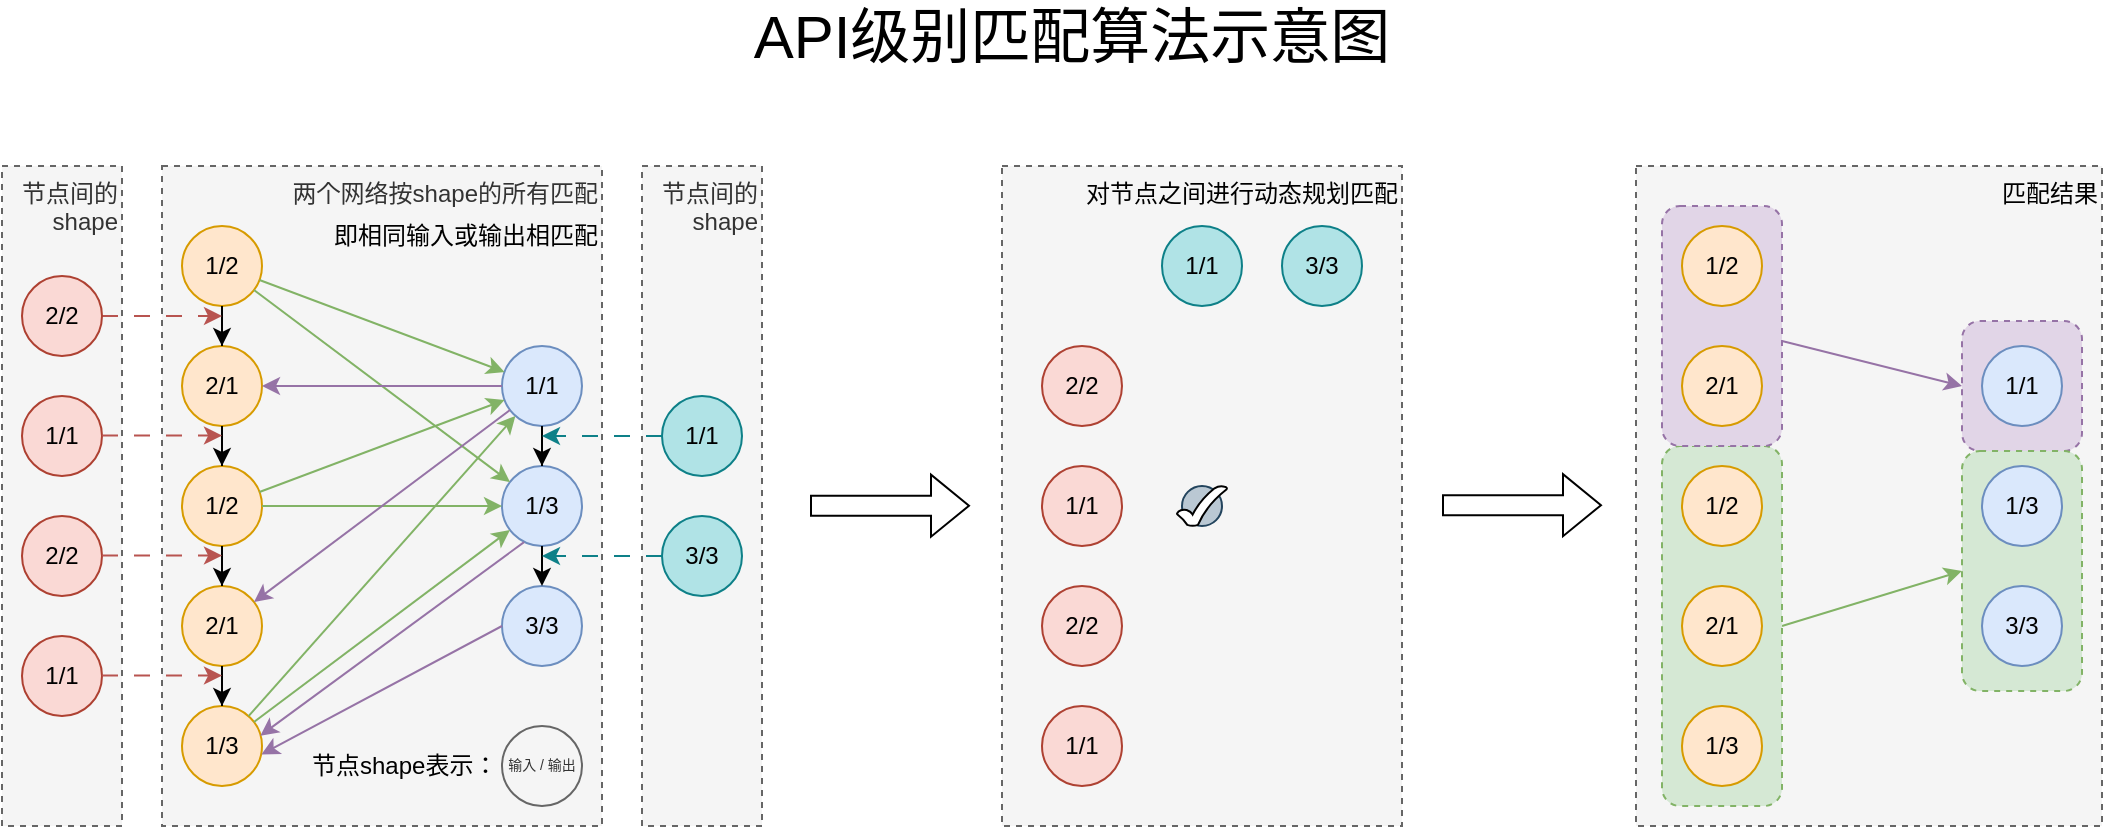 <mxfile>
    <diagram name="第 1 页" id="Zavmjteh1IX9tXmuueel">
        <mxGraphModel dx="1241" dy="768" grid="1" gridSize="10" guides="1" tooltips="1" connect="1" arrows="1" fold="1" page="1" pageScale="1" pageWidth="827" pageHeight="1169" math="0" shadow="0">
            <root>
                <mxCell id="0"/>
                <mxCell id="1" parent="0"/>
                <mxCell id="53" value="" style="group" parent="1" vertex="1" connectable="0">
                    <mxGeometry x="290" y="130" width="1050" height="330" as="geometry"/>
                </mxCell>
                <mxCell id="19" value="&lt;span style=&quot;color: rgb(0, 0, 0); text-align: center;&quot;&gt;匹配结果&lt;/span&gt;" style="rounded=0;whiteSpace=wrap;html=1;align=right;verticalAlign=top;dashed=1;fillColor=#f5f5f5;fontColor=#333333;strokeColor=#666666;" parent="53" vertex="1">
                    <mxGeometry x="817" width="233" height="330" as="geometry"/>
                </mxCell>
                <mxCell id="38" value="" style="rounded=1;whiteSpace=wrap;html=1;align=right;verticalAlign=top;dashed=1;fillColor=#e1d5e7;strokeColor=#9673a6;" parent="53" vertex="1">
                    <mxGeometry x="980" y="77.5" width="60" height="65" as="geometry"/>
                </mxCell>
                <mxCell id="39" value="" style="rounded=1;whiteSpace=wrap;html=1;align=right;verticalAlign=top;dashed=1;fillColor=#d5e8d4;strokeColor=#82b366;" parent="53" vertex="1">
                    <mxGeometry x="980" y="142.5" width="60" height="120" as="geometry"/>
                </mxCell>
                <mxCell id="41" style="edgeStyle=none;html=1;exitX=1;exitY=0.5;exitDx=0;exitDy=0;entryX=0;entryY=0.5;entryDx=0;entryDy=0;fillColor=#d5e8d4;strokeColor=#82b366;" parent="53" source="37" target="39" edge="1">
                    <mxGeometry relative="1" as="geometry"/>
                </mxCell>
                <mxCell id="37" value="" style="rounded=1;whiteSpace=wrap;html=1;align=right;verticalAlign=top;dashed=1;fillColor=#d5e8d4;strokeColor=#82b366;" parent="53" vertex="1">
                    <mxGeometry x="830" y="140" width="60" height="180" as="geometry"/>
                </mxCell>
                <mxCell id="40" style="edgeStyle=none;html=1;entryX=0;entryY=0.5;entryDx=0;entryDy=0;fillColor=#e1d5e7;strokeColor=#9673a6;" parent="53" source="36" target="38" edge="1">
                    <mxGeometry relative="1" as="geometry"/>
                </mxCell>
                <mxCell id="36" value="" style="rounded=1;whiteSpace=wrap;html=1;align=right;verticalAlign=top;dashed=1;fillColor=#e1d5e7;strokeColor=#9673a6;" parent="53" vertex="1">
                    <mxGeometry x="830" y="20" width="60" height="120" as="geometry"/>
                </mxCell>
                <mxCell id="17" value="&lt;span style=&quot;color: rgb(0, 0, 0); text-align: center;&quot;&gt;对节点之间进行动态规划匹配&lt;/span&gt;" style="rounded=0;whiteSpace=wrap;html=1;align=right;verticalAlign=top;dashed=1;fillColor=#f5f5f5;fontColor=#333333;strokeColor=#666666;" parent="53" vertex="1">
                    <mxGeometry x="500" width="200" height="330" as="geometry"/>
                </mxCell>
                <mxCell id="13" value="节点间的shape" style="rounded=0;whiteSpace=wrap;html=1;align=right;verticalAlign=top;dashed=1;fillColor=#f5f5f5;fontColor=#333333;strokeColor=#666666;" parent="53" vertex="1">
                    <mxGeometry x="320" width="60" height="330" as="geometry"/>
                </mxCell>
                <mxCell id="12" value="节点间的shape" style="rounded=0;whiteSpace=wrap;html=1;align=right;verticalAlign=top;dashed=1;fillColor=#f5f5f5;fontColor=#333333;strokeColor=#666666;" parent="53" vertex="1">
                    <mxGeometry width="60" height="330" as="geometry"/>
                </mxCell>
                <mxCell id="8" value="两个网络按shape的所有匹配" style="rounded=0;whiteSpace=wrap;html=1;align=right;verticalAlign=top;dashed=1;fillColor=#f5f5f5;fontColor=#333333;strokeColor=#666666;" parent="53" vertex="1">
                    <mxGeometry x="80" width="220" height="330" as="geometry"/>
                </mxCell>
                <mxCell id="3DaxIcs7LCstp_3bDFIm-1" value="1/2" style="ellipse;whiteSpace=wrap;html=1;fillColor=#ffe6cc;strokeColor=#d79b00;" parent="53" vertex="1">
                    <mxGeometry x="90" y="30" width="40" height="40" as="geometry"/>
                </mxCell>
                <mxCell id="3DaxIcs7LCstp_3bDFIm-2" value="2/1" style="ellipse;whiteSpace=wrap;html=1;fillColor=#ffe6cc;strokeColor=#d79b00;" parent="53" vertex="1">
                    <mxGeometry x="90" y="90" width="40" height="40" as="geometry"/>
                </mxCell>
                <mxCell id="3DaxIcs7LCstp_3bDFIm-23" style="edgeStyle=orthogonalEdgeStyle;rounded=0;orthogonalLoop=1;jettySize=auto;html=1;" parent="53" source="3DaxIcs7LCstp_3bDFIm-1" target="3DaxIcs7LCstp_3bDFIm-2" edge="1">
                    <mxGeometry relative="1" as="geometry"/>
                </mxCell>
                <mxCell id="3DaxIcs7LCstp_3bDFIm-3" value="1/2" style="ellipse;whiteSpace=wrap;html=1;fillColor=#ffe6cc;strokeColor=#d79b00;" parent="53" vertex="1">
                    <mxGeometry x="90" y="150" width="40" height="40" as="geometry"/>
                </mxCell>
                <mxCell id="3DaxIcs7LCstp_3bDFIm-24" style="edgeStyle=orthogonalEdgeStyle;rounded=0;orthogonalLoop=1;jettySize=auto;html=1;" parent="53" source="3DaxIcs7LCstp_3bDFIm-2" target="3DaxIcs7LCstp_3bDFIm-3" edge="1">
                    <mxGeometry relative="1" as="geometry"/>
                </mxCell>
                <mxCell id="3DaxIcs7LCstp_3bDFIm-4" value="2/1" style="ellipse;whiteSpace=wrap;html=1;fillColor=#ffe6cc;strokeColor=#d79b00;" parent="53" vertex="1">
                    <mxGeometry x="90" y="210" width="40" height="40" as="geometry"/>
                </mxCell>
                <mxCell id="3DaxIcs7LCstp_3bDFIm-25" style="edgeStyle=orthogonalEdgeStyle;rounded=0;orthogonalLoop=1;jettySize=auto;html=1;" parent="53" source="3DaxIcs7LCstp_3bDFIm-3" target="3DaxIcs7LCstp_3bDFIm-4" edge="1">
                    <mxGeometry relative="1" as="geometry"/>
                </mxCell>
                <mxCell id="3DaxIcs7LCstp_3bDFIm-5" value="1/3" style="ellipse;whiteSpace=wrap;html=1;fillColor=#ffe6cc;strokeColor=#d79b00;" parent="53" vertex="1">
                    <mxGeometry x="90" y="270" width="40" height="40" as="geometry"/>
                </mxCell>
                <mxCell id="3DaxIcs7LCstp_3bDFIm-26" style="edgeStyle=orthogonalEdgeStyle;rounded=0;orthogonalLoop=1;jettySize=auto;html=1;" parent="53" source="3DaxIcs7LCstp_3bDFIm-4" target="3DaxIcs7LCstp_3bDFIm-5" edge="1">
                    <mxGeometry relative="1" as="geometry"/>
                </mxCell>
                <mxCell id="3DaxIcs7LCstp_3bDFIm-6" value="1/1" style="ellipse;whiteSpace=wrap;html=1;fillColor=#dae8fc;strokeColor=#6c8ebf;" parent="53" vertex="1">
                    <mxGeometry x="250" y="90" width="40" height="40" as="geometry"/>
                </mxCell>
                <mxCell id="3DaxIcs7LCstp_3bDFIm-7" value="1/3" style="ellipse;whiteSpace=wrap;html=1;fillColor=#dae8fc;strokeColor=#6c8ebf;" parent="53" vertex="1">
                    <mxGeometry x="250" y="150" width="40" height="40" as="geometry"/>
                </mxCell>
                <mxCell id="3DaxIcs7LCstp_3bDFIm-12" value="" style="endArrow=classic;html=1;rounded=0;fillColor=#d5e8d4;strokeColor=#82b366;" parent="53" source="3DaxIcs7LCstp_3bDFIm-1" target="3DaxIcs7LCstp_3bDFIm-6" edge="1">
                    <mxGeometry width="50" height="50" relative="1" as="geometry">
                        <mxPoint x="60" y="250" as="sourcePoint"/>
                        <mxPoint x="110" y="200" as="targetPoint"/>
                    </mxGeometry>
                </mxCell>
                <mxCell id="3DaxIcs7LCstp_3bDFIm-14" value="" style="endArrow=classic;html=1;rounded=0;fillColor=#d5e8d4;strokeColor=#82b366;" parent="53" source="3DaxIcs7LCstp_3bDFIm-1" target="3DaxIcs7LCstp_3bDFIm-7" edge="1">
                    <mxGeometry width="50" height="50" relative="1" as="geometry">
                        <mxPoint x="220" y="30" as="sourcePoint"/>
                        <mxPoint x="346" y="100" as="targetPoint"/>
                    </mxGeometry>
                </mxCell>
                <mxCell id="3DaxIcs7LCstp_3bDFIm-15" value="" style="endArrow=classic;html=1;rounded=0;fillColor=#d5e8d4;strokeColor=#82b366;" parent="53" source="3DaxIcs7LCstp_3bDFIm-3" target="3DaxIcs7LCstp_3bDFIm-6" edge="1">
                    <mxGeometry width="50" height="50" relative="1" as="geometry">
                        <mxPoint x="135" y="74" as="sourcePoint"/>
                        <mxPoint x="265" y="196" as="targetPoint"/>
                    </mxGeometry>
                </mxCell>
                <mxCell id="3DaxIcs7LCstp_3bDFIm-16" value="" style="endArrow=classic;html=1;rounded=0;fillColor=#d5e8d4;strokeColor=#82b366;entryX=0;entryY=0.5;entryDx=0;entryDy=0;" parent="53" source="3DaxIcs7LCstp_3bDFIm-3" target="3DaxIcs7LCstp_3bDFIm-7" edge="1">
                    <mxGeometry width="50" height="50" relative="1" as="geometry">
                        <mxPoint x="145" y="84" as="sourcePoint"/>
                        <mxPoint x="275" y="206" as="targetPoint"/>
                    </mxGeometry>
                </mxCell>
                <mxCell id="3DaxIcs7LCstp_3bDFIm-17" value="" style="endArrow=classic;html=1;rounded=0;fillColor=#d5e8d4;strokeColor=#82b366;" parent="53" source="3DaxIcs7LCstp_3bDFIm-5" target="3DaxIcs7LCstp_3bDFIm-6" edge="1">
                    <mxGeometry width="50" height="50" relative="1" as="geometry">
                        <mxPoint x="155" y="94" as="sourcePoint"/>
                        <mxPoint x="285" y="216" as="targetPoint"/>
                    </mxGeometry>
                </mxCell>
                <mxCell id="3DaxIcs7LCstp_3bDFIm-18" value="" style="endArrow=classic;html=1;rounded=0;fillColor=#d5e8d4;strokeColor=#82b366;" parent="53" source="3DaxIcs7LCstp_3bDFIm-5" target="3DaxIcs7LCstp_3bDFIm-7" edge="1">
                    <mxGeometry width="50" height="50" relative="1" as="geometry">
                        <mxPoint x="165" y="104" as="sourcePoint"/>
                        <mxPoint x="295" y="226" as="targetPoint"/>
                    </mxGeometry>
                </mxCell>
                <mxCell id="3DaxIcs7LCstp_3bDFIm-19" value="" style="endArrow=classic;html=1;rounded=0;fillColor=#e1d5e7;strokeColor=#9673a6;" parent="53" source="3DaxIcs7LCstp_3bDFIm-6" target="3DaxIcs7LCstp_3bDFIm-2" edge="1">
                    <mxGeometry width="50" height="50" relative="1" as="geometry">
                        <mxPoint x="175" y="114" as="sourcePoint"/>
                        <mxPoint x="305" y="236" as="targetPoint"/>
                    </mxGeometry>
                </mxCell>
                <mxCell id="3DaxIcs7LCstp_3bDFIm-27" style="edgeStyle=orthogonalEdgeStyle;rounded=0;orthogonalLoop=1;jettySize=auto;html=1;" parent="53" source="3DaxIcs7LCstp_3bDFIm-6" target="3DaxIcs7LCstp_3bDFIm-7" edge="1">
                    <mxGeometry relative="1" as="geometry"/>
                </mxCell>
                <mxCell id="3DaxIcs7LCstp_3bDFIm-21" value="" style="endArrow=classic;html=1;rounded=0;fillColor=#e1d5e7;strokeColor=#9673a6;" parent="53" source="3DaxIcs7LCstp_3bDFIm-6" target="3DaxIcs7LCstp_3bDFIm-4" edge="1">
                    <mxGeometry width="50" height="50" relative="1" as="geometry">
                        <mxPoint x="260" y="146" as="sourcePoint"/>
                        <mxPoint x="140" y="124" as="targetPoint"/>
                    </mxGeometry>
                </mxCell>
                <mxCell id="3DaxIcs7LCstp_3bDFIm-22" value="" style="endArrow=classic;html=1;rounded=0;fillColor=#e1d5e7;strokeColor=#9673a6;exitX=0.276;exitY=0.951;exitDx=0;exitDy=0;exitPerimeter=0;entryX=0.979;entryY=0.371;entryDx=0;entryDy=0;entryPerimeter=0;" parent="53" source="3DaxIcs7LCstp_3bDFIm-7" target="3DaxIcs7LCstp_3bDFIm-5" edge="1">
                    <mxGeometry width="50" height="50" relative="1" as="geometry">
                        <mxPoint x="270" y="156" as="sourcePoint"/>
                        <mxPoint x="120" y="290" as="targetPoint"/>
                    </mxGeometry>
                </mxCell>
                <mxCell id="43" style="edgeStyle=none;html=1;exitX=1;exitY=0.5;exitDx=0;exitDy=0;fontSize=7;fillColor=#f8cecc;strokeColor=#b85450;dashed=1;dashPattern=8 8;" parent="53" source="3DaxIcs7LCstp_3bDFIm-28" edge="1">
                    <mxGeometry relative="1" as="geometry">
                        <mxPoint x="110" y="75" as="targetPoint"/>
                    </mxGeometry>
                </mxCell>
                <mxCell id="3DaxIcs7LCstp_3bDFIm-28" value="2/2" style="ellipse;whiteSpace=wrap;html=1;fillColor=#fad9d5;strokeColor=#ae4132;" parent="53" vertex="1">
                    <mxGeometry x="10" y="55" width="40" height="40" as="geometry"/>
                </mxCell>
                <mxCell id="3DaxIcs7LCstp_3bDFIm-29" value="1/1" style="ellipse;whiteSpace=wrap;html=1;fillColor=#fad9d5;strokeColor=#ae4132;" parent="53" vertex="1">
                    <mxGeometry x="10" y="115" width="40" height="40" as="geometry"/>
                </mxCell>
                <mxCell id="3DaxIcs7LCstp_3bDFIm-30" value="2/2" style="ellipse;whiteSpace=wrap;html=1;fillColor=#fad9d5;strokeColor=#ae4132;" parent="53" vertex="1">
                    <mxGeometry x="10" y="175" width="40" height="40" as="geometry"/>
                </mxCell>
                <mxCell id="3DaxIcs7LCstp_3bDFIm-31" value="1/1" style="ellipse;whiteSpace=wrap;html=1;fillColor=#fad9d5;strokeColor=#ae4132;" parent="53" vertex="1">
                    <mxGeometry x="10" y="235" width="40" height="40" as="geometry"/>
                </mxCell>
                <mxCell id="51" style="edgeStyle=none;html=1;dashed=1;dashPattern=8 8;fontSize=7;fillColor=#b0e3e6;strokeColor=#0e8088;" parent="53" source="3DaxIcs7LCstp_3bDFIm-32" edge="1">
                    <mxGeometry relative="1" as="geometry">
                        <mxPoint x="270" y="135" as="targetPoint"/>
                    </mxGeometry>
                </mxCell>
                <mxCell id="3DaxIcs7LCstp_3bDFIm-32" value="1/1" style="ellipse;whiteSpace=wrap;html=1;fillColor=#b0e3e6;strokeColor=#0e8088;" parent="53" vertex="1">
                    <mxGeometry x="330" y="115" width="40" height="40" as="geometry"/>
                </mxCell>
                <mxCell id="3DaxIcs7LCstp_3bDFIm-37" value="1/1" style="ellipse;whiteSpace=wrap;html=1;fillColor=#b0e3e6;strokeColor=#0e8088;" parent="53" vertex="1">
                    <mxGeometry x="580" y="30" width="40" height="40" as="geometry"/>
                </mxCell>
                <mxCell id="3DaxIcs7LCstp_3bDFIm-38" value="3/3" style="ellipse;whiteSpace=wrap;html=1;fillColor=#b0e3e6;strokeColor=#0e8088;" parent="53" vertex="1">
                    <mxGeometry x="640" y="30" width="40" height="40" as="geometry"/>
                </mxCell>
                <mxCell id="3DaxIcs7LCstp_3bDFIm-39" value="2/2" style="ellipse;whiteSpace=wrap;html=1;fillColor=#fad9d5;strokeColor=#ae4132;" parent="53" vertex="1">
                    <mxGeometry x="520" y="90" width="40" height="40" as="geometry"/>
                </mxCell>
                <mxCell id="3DaxIcs7LCstp_3bDFIm-40" value="1/1" style="ellipse;whiteSpace=wrap;html=1;fillColor=#fad9d5;strokeColor=#ae4132;" parent="53" vertex="1">
                    <mxGeometry x="520" y="150" width="40" height="40" as="geometry"/>
                </mxCell>
                <mxCell id="3DaxIcs7LCstp_3bDFIm-41" value="2/2" style="ellipse;whiteSpace=wrap;html=1;fillColor=#fad9d5;strokeColor=#ae4132;" parent="53" vertex="1">
                    <mxGeometry x="520" y="210" width="40" height="40" as="geometry"/>
                </mxCell>
                <mxCell id="3DaxIcs7LCstp_3bDFIm-42" value="1/1" style="ellipse;whiteSpace=wrap;html=1;fillColor=#fad9d5;strokeColor=#ae4132;" parent="53" vertex="1">
                    <mxGeometry x="520" y="270" width="40" height="40" as="geometry"/>
                </mxCell>
                <mxCell id="3DaxIcs7LCstp_3bDFIm-44" value="" style="ellipse;whiteSpace=wrap;html=1;aspect=fixed;fillColor=#bac8d3;strokeColor=#23445d;" parent="53" vertex="1">
                    <mxGeometry x="590" y="160" width="20" height="20" as="geometry"/>
                </mxCell>
                <mxCell id="3DaxIcs7LCstp_3bDFIm-46" value="" style="shape=flexArrow;endArrow=classic;html=1;rounded=0;" parent="53" edge="1">
                    <mxGeometry width="50" height="50" relative="1" as="geometry">
                        <mxPoint x="404" y="169.86" as="sourcePoint"/>
                        <mxPoint x="484" y="169.86" as="targetPoint"/>
                    </mxGeometry>
                </mxCell>
                <mxCell id="2" value="3/3" style="ellipse;whiteSpace=wrap;html=1;fillColor=#dae8fc;strokeColor=#6c8ebf;" parent="53" vertex="1">
                    <mxGeometry x="250" y="210" width="40" height="40" as="geometry"/>
                </mxCell>
                <mxCell id="3" value="" style="edgeStyle=none;html=1;" parent="53" source="3DaxIcs7LCstp_3bDFIm-7" target="2" edge="1">
                    <mxGeometry relative="1" as="geometry"/>
                </mxCell>
                <mxCell id="4" value="" style="endArrow=classic;html=1;rounded=0;fillColor=#e1d5e7;strokeColor=#9673a6;exitX=0;exitY=0.5;exitDx=0;exitDy=0;entryX=0.993;entryY=0.606;entryDx=0;entryDy=0;entryPerimeter=0;" parent="53" source="2" target="3DaxIcs7LCstp_3bDFIm-5" edge="1">
                    <mxGeometry width="50" height="50" relative="1" as="geometry">
                        <mxPoint x="271.04" y="198.04" as="sourcePoint"/>
                        <mxPoint x="170" y="350" as="targetPoint"/>
                    </mxGeometry>
                </mxCell>
                <mxCell id="52" style="edgeStyle=none;html=1;dashed=1;dashPattern=8 8;fontSize=7;fillColor=#b0e3e6;strokeColor=#0e8088;" parent="53" source="6" edge="1">
                    <mxGeometry relative="1" as="geometry">
                        <mxPoint x="270" y="195" as="targetPoint"/>
                    </mxGeometry>
                </mxCell>
                <mxCell id="6" value="3/3" style="ellipse;whiteSpace=wrap;html=1;fillColor=#b0e3e6;strokeColor=#0e8088;" parent="53" vertex="1">
                    <mxGeometry x="330" y="175" width="40" height="40" as="geometry"/>
                </mxCell>
                <mxCell id="7" value="" style="verticalLabelPosition=bottom;verticalAlign=top;html=1;shape=mxgraph.basic.tick" parent="53" vertex="1">
                    <mxGeometry x="587.5" y="160" width="25" height="20" as="geometry"/>
                </mxCell>
                <mxCell id="10" value="节点shape表示：" style="text;html=1;strokeColor=none;fillColor=none;align=left;verticalAlign=middle;whiteSpace=wrap;rounded=0;dashed=1;" parent="53" vertex="1">
                    <mxGeometry x="153" y="285" width="97" height="30" as="geometry"/>
                </mxCell>
                <mxCell id="11" value="即相同输入或输出相匹配" style="text;html=1;strokeColor=none;fillColor=none;align=right;verticalAlign=middle;whiteSpace=wrap;rounded=0;dashed=1;" parent="53" vertex="1">
                    <mxGeometry x="120" y="20" width="180" height="30" as="geometry"/>
                </mxCell>
                <mxCell id="18" value="" style="shape=flexArrow;endArrow=classic;html=1;rounded=0;" parent="53" edge="1">
                    <mxGeometry width="50" height="50" relative="1" as="geometry">
                        <mxPoint x="720" y="169.58" as="sourcePoint"/>
                        <mxPoint x="800" y="169.58" as="targetPoint"/>
                    </mxGeometry>
                </mxCell>
                <mxCell id="28" value="1/2" style="ellipse;whiteSpace=wrap;html=1;fillColor=#ffe6cc;strokeColor=#d79b00;" parent="53" vertex="1">
                    <mxGeometry x="840" y="30" width="40" height="40" as="geometry"/>
                </mxCell>
                <mxCell id="29" value="2/1" style="ellipse;whiteSpace=wrap;html=1;fillColor=#ffe6cc;strokeColor=#d79b00;" parent="53" vertex="1">
                    <mxGeometry x="840" y="90" width="40" height="40" as="geometry"/>
                </mxCell>
                <mxCell id="30" value="1/2" style="ellipse;whiteSpace=wrap;html=1;fillColor=#ffe6cc;strokeColor=#d79b00;" parent="53" vertex="1">
                    <mxGeometry x="840" y="150" width="40" height="40" as="geometry"/>
                </mxCell>
                <mxCell id="31" value="2/1" style="ellipse;whiteSpace=wrap;html=1;fillColor=#ffe6cc;strokeColor=#d79b00;" parent="53" vertex="1">
                    <mxGeometry x="840" y="210" width="40" height="40" as="geometry"/>
                </mxCell>
                <mxCell id="32" value="1/3" style="ellipse;whiteSpace=wrap;html=1;fillColor=#ffe6cc;strokeColor=#d79b00;" parent="53" vertex="1">
                    <mxGeometry x="840" y="270" width="40" height="40" as="geometry"/>
                </mxCell>
                <mxCell id="33" value="1/1" style="ellipse;whiteSpace=wrap;html=1;fillColor=#dae8fc;strokeColor=#6c8ebf;" parent="53" vertex="1">
                    <mxGeometry x="990" y="90" width="40" height="40" as="geometry"/>
                </mxCell>
                <mxCell id="34" value="1/3" style="ellipse;whiteSpace=wrap;html=1;fillColor=#dae8fc;strokeColor=#6c8ebf;" parent="53" vertex="1">
                    <mxGeometry x="990" y="150" width="40" height="40" as="geometry"/>
                </mxCell>
                <mxCell id="35" value="3/3" style="ellipse;whiteSpace=wrap;html=1;fillColor=#dae8fc;strokeColor=#6c8ebf;" parent="53" vertex="1">
                    <mxGeometry x="990" y="210" width="40" height="40" as="geometry"/>
                </mxCell>
                <mxCell id="42" value="&lt;font style=&quot;font-size: 7px;&quot;&gt;输入 / 输出&lt;/font&gt;" style="ellipse;whiteSpace=wrap;html=1;fillColor=#f5f5f5;fontColor=#333333;strokeColor=#666666;fontSize=7;" parent="53" vertex="1">
                    <mxGeometry x="250" y="280" width="40" height="40" as="geometry"/>
                </mxCell>
                <mxCell id="48" style="edgeStyle=none;html=1;exitX=1;exitY=0.5;exitDx=0;exitDy=0;fontSize=7;fillColor=#f8cecc;strokeColor=#b85450;dashed=1;dashPattern=8 8;" parent="53" edge="1">
                    <mxGeometry relative="1" as="geometry">
                        <mxPoint x="110" y="134.8" as="targetPoint"/>
                        <mxPoint x="50" y="134.8" as="sourcePoint"/>
                    </mxGeometry>
                </mxCell>
                <mxCell id="49" style="edgeStyle=none;html=1;exitX=1;exitY=0.5;exitDx=0;exitDy=0;fontSize=7;fillColor=#f8cecc;strokeColor=#b85450;dashed=1;dashPattern=8 8;" parent="53" edge="1">
                    <mxGeometry relative="1" as="geometry">
                        <mxPoint x="110" y="194.8" as="targetPoint"/>
                        <mxPoint x="50" y="194.8" as="sourcePoint"/>
                    </mxGeometry>
                </mxCell>
                <mxCell id="50" style="edgeStyle=none;html=1;exitX=1;exitY=0.5;exitDx=0;exitDy=0;fontSize=7;fillColor=#f8cecc;strokeColor=#b85450;dashed=1;dashPattern=8 8;" parent="53" edge="1">
                    <mxGeometry relative="1" as="geometry">
                        <mxPoint x="110" y="254.8" as="targetPoint"/>
                        <mxPoint x="50" y="254.8" as="sourcePoint"/>
                    </mxGeometry>
                </mxCell>
                <mxCell id="54" value="&lt;font style=&quot;font-size: 30px;&quot;&gt;API级别匹配算法示意图&lt;/font&gt;" style="text;html=1;strokeColor=none;fillColor=none;align=center;verticalAlign=middle;whiteSpace=wrap;rounded=0;dashed=1;fontSize=23;" parent="1" vertex="1">
                    <mxGeometry x="630" y="50" width="390" height="30" as="geometry"/>
                </mxCell>
            </root>
        </mxGraphModel>
    </diagram>
</mxfile>